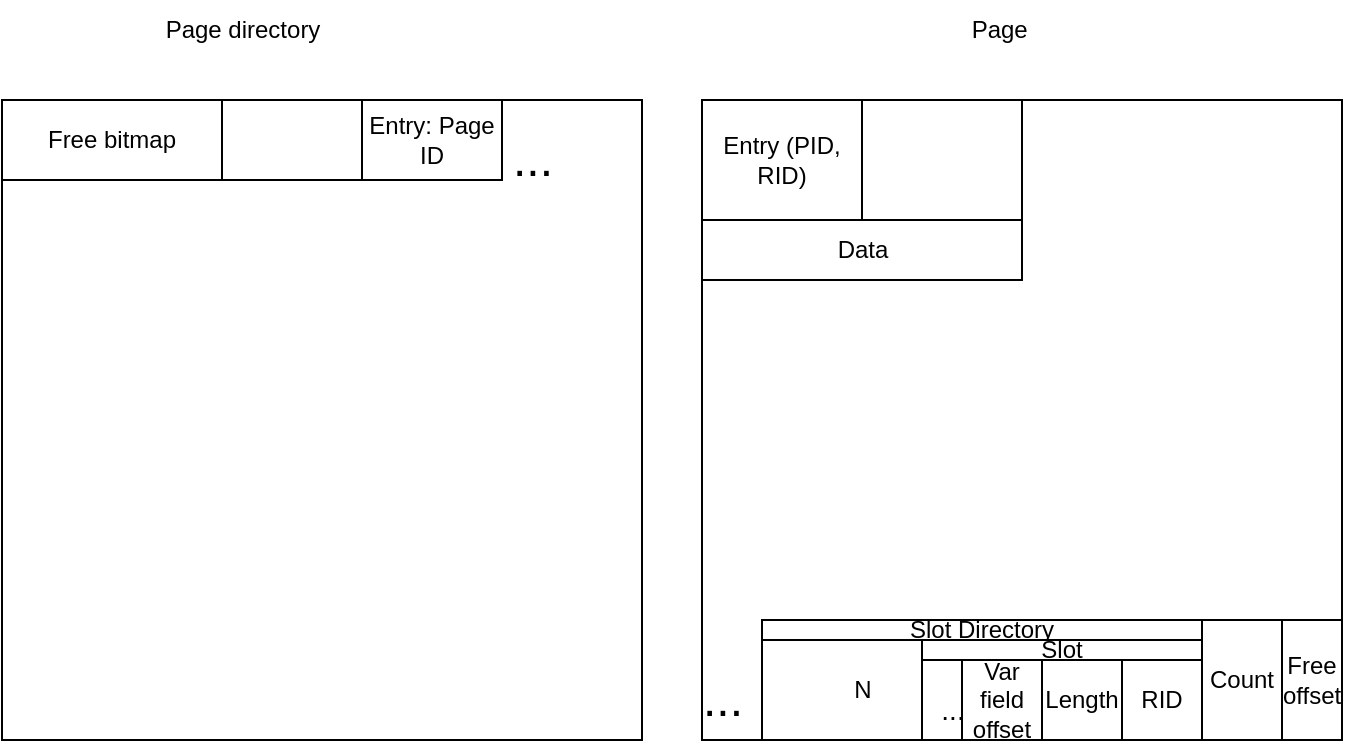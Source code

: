 <mxfile version="26.0.9">
  <diagram name="Page-1" id="jesis6ydwFvCg3yF08fC">
    <mxGraphModel dx="956" dy="1561" grid="1" gridSize="10" guides="1" tooltips="1" connect="1" arrows="1" fold="1" page="1" pageScale="1" pageWidth="850" pageHeight="1100" math="0" shadow="0">
      <root>
        <mxCell id="0" />
        <mxCell id="1" parent="0" />
        <mxCell id="xviWKqRsHkdpLWUmEhDz-1" value="" style="whiteSpace=wrap;html=1;aspect=fixed;" parent="1" vertex="1">
          <mxGeometry x="370" y="20" width="320" height="320" as="geometry" />
        </mxCell>
        <mxCell id="xviWKqRsHkdpLWUmEhDz-3" value="Page directory" style="text;html=1;align=center;verticalAlign=middle;resizable=0;points=[];autosize=1;strokeColor=none;fillColor=none;" parent="1" vertex="1">
          <mxGeometry x="440" y="-30" width="100" height="30" as="geometry" />
        </mxCell>
        <mxCell id="xviWKqRsHkdpLWUmEhDz-5" value="Free bitmap" style="rounded=0;whiteSpace=wrap;html=1;" parent="1" vertex="1">
          <mxGeometry x="370" y="20" width="110" height="40" as="geometry" />
        </mxCell>
        <mxCell id="xviWKqRsHkdpLWUmEhDz-8" value="" style="rounded=0;whiteSpace=wrap;html=1;" parent="1" vertex="1">
          <mxGeometry x="480" y="20" width="70" height="40" as="geometry" />
        </mxCell>
        <mxCell id="xviWKqRsHkdpLWUmEhDz-9" value="Entry: Page ID" style="rounded=0;whiteSpace=wrap;html=1;" parent="1" vertex="1">
          <mxGeometry x="550" y="20" width="70" height="40" as="geometry" />
        </mxCell>
        <mxCell id="xviWKqRsHkdpLWUmEhDz-10" value="&lt;font style=&quot;font-size: 24px;&quot;&gt;...&lt;/font&gt;" style="text;html=1;align=center;verticalAlign=middle;resizable=0;points=[];autosize=1;strokeColor=none;fillColor=none;" parent="1" vertex="1">
          <mxGeometry x="615" y="30" width="40" height="40" as="geometry" />
        </mxCell>
        <mxCell id="xviWKqRsHkdpLWUmEhDz-11" value="" style="whiteSpace=wrap;html=1;aspect=fixed;" parent="1" vertex="1">
          <mxGeometry x="720" y="20" width="320" height="320" as="geometry" />
        </mxCell>
        <mxCell id="xviWKqRsHkdpLWUmEhDz-12" value="" style="rounded=0;whiteSpace=wrap;html=1;" parent="1" vertex="1">
          <mxGeometry x="720" y="20" width="160" height="90" as="geometry" />
        </mxCell>
        <mxCell id="xviWKqRsHkdpLWUmEhDz-13" value="Data" style="text;html=1;align=center;verticalAlign=middle;resizable=0;points=[];autosize=1;strokeColor=none;fillColor=none;" parent="1" vertex="1">
          <mxGeometry x="775" y="80" width="50" height="30" as="geometry" />
        </mxCell>
        <mxCell id="xviWKqRsHkdpLWUmEhDz-15" value="" style="rounded=0;whiteSpace=wrap;html=1;" parent="1" vertex="1">
          <mxGeometry x="720" y="20" width="160" height="60" as="geometry" />
        </mxCell>
        <mxCell id="JhfrGm3bl157l_BFd9pG-1" value="" style="rounded=0;whiteSpace=wrap;html=1;" vertex="1" parent="1">
          <mxGeometry x="750" y="280" width="290" height="60" as="geometry" />
        </mxCell>
        <mxCell id="JhfrGm3bl157l_BFd9pG-2" value="Free offset" style="rounded=0;whiteSpace=wrap;html=1;" vertex="1" parent="1">
          <mxGeometry x="1010" y="280" width="30" height="60" as="geometry" />
        </mxCell>
        <mxCell id="JhfrGm3bl157l_BFd9pG-3" value="Slot Directory" style="rounded=0;whiteSpace=wrap;html=1;" vertex="1" parent="1">
          <mxGeometry x="750" y="280" width="220" height="10" as="geometry" />
        </mxCell>
        <mxCell id="JhfrGm3bl157l_BFd9pG-4" value="Slot" style="rounded=0;whiteSpace=wrap;html=1;" vertex="1" parent="1">
          <mxGeometry x="830" y="290" width="140" height="10" as="geometry" />
        </mxCell>
        <mxCell id="JhfrGm3bl157l_BFd9pG-5" value="" style="rounded=0;whiteSpace=wrap;html=1;" vertex="1" parent="1">
          <mxGeometry x="830" y="300" width="140" height="40" as="geometry" />
        </mxCell>
        <mxCell id="JhfrGm3bl157l_BFd9pG-6" value="&lt;font style=&quot;font-size: 24px;&quot;&gt;...&lt;/font&gt;" style="text;html=1;align=center;verticalAlign=middle;resizable=0;points=[];autosize=1;strokeColor=none;fillColor=none;" vertex="1" parent="1">
          <mxGeometry x="710" y="300" width="40" height="40" as="geometry" />
        </mxCell>
        <mxCell id="JhfrGm3bl157l_BFd9pG-7" value="N" style="text;html=1;align=center;verticalAlign=middle;resizable=0;points=[];autosize=1;strokeColor=none;fillColor=none;" vertex="1" parent="1">
          <mxGeometry x="785" y="300" width="30" height="30" as="geometry" />
        </mxCell>
        <mxCell id="JhfrGm3bl157l_BFd9pG-8" value="RID" style="rounded=0;whiteSpace=wrap;html=1;" vertex="1" parent="1">
          <mxGeometry x="930" y="300" width="40" height="40" as="geometry" />
        </mxCell>
        <mxCell id="JhfrGm3bl157l_BFd9pG-9" value="Length" style="rounded=0;whiteSpace=wrap;html=1;" vertex="1" parent="1">
          <mxGeometry x="890" y="300" width="40" height="40" as="geometry" />
        </mxCell>
        <mxCell id="JhfrGm3bl157l_BFd9pG-10" value="Var field offset" style="rounded=0;whiteSpace=wrap;html=1;" vertex="1" parent="1">
          <mxGeometry x="850" y="300" width="40" height="40" as="geometry" />
        </mxCell>
        <mxCell id="JhfrGm3bl157l_BFd9pG-11" value="Count" style="rounded=0;whiteSpace=wrap;html=1;" vertex="1" parent="1">
          <mxGeometry x="970" y="280" width="40" height="60" as="geometry" />
        </mxCell>
        <mxCell id="JhfrGm3bl157l_BFd9pG-12" value="&lt;font style=&quot;font-size: 14px;&quot;&gt;...&lt;/font&gt;" style="text;html=1;align=center;verticalAlign=middle;resizable=0;points=[];autosize=1;strokeColor=none;fillColor=none;" vertex="1" parent="1">
          <mxGeometry x="825" y="310" width="40" height="30" as="geometry" />
        </mxCell>
        <mxCell id="JhfrGm3bl157l_BFd9pG-13" value="Entry (PID, RID)" style="rounded=0;whiteSpace=wrap;html=1;" vertex="1" parent="1">
          <mxGeometry x="720" y="20" width="80" height="60" as="geometry" />
        </mxCell>
        <mxCell id="JhfrGm3bl157l_BFd9pG-14" value="Page&amp;nbsp;" style="text;html=1;align=center;verticalAlign=middle;resizable=0;points=[];autosize=1;strokeColor=none;fillColor=none;" vertex="1" parent="1">
          <mxGeometry x="845" y="-30" width="50" height="30" as="geometry" />
        </mxCell>
      </root>
    </mxGraphModel>
  </diagram>
</mxfile>
